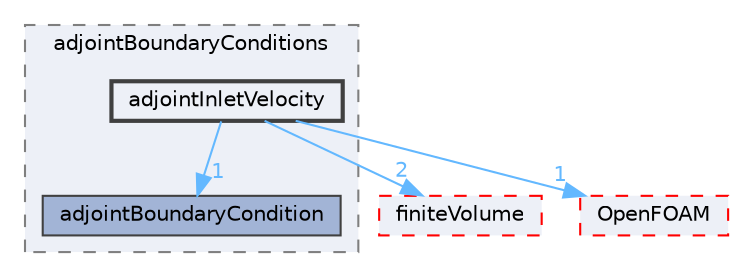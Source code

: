 digraph "src/optimisation/adjointOptimisation/adjoint/adjointBoundaryConditions/adjointInletVelocity"
{
 // LATEX_PDF_SIZE
  bgcolor="transparent";
  edge [fontname=Helvetica,fontsize=10,labelfontname=Helvetica,labelfontsize=10];
  node [fontname=Helvetica,fontsize=10,shape=box,height=0.2,width=0.4];
  compound=true
  subgraph clusterdir_1784f822592d39f816c839dc1a098cdb {
    graph [ bgcolor="#edf0f7", pencolor="grey50", label="adjointBoundaryConditions", fontname=Helvetica,fontsize=10 style="filled,dashed", URL="dir_1784f822592d39f816c839dc1a098cdb.html",tooltip=""]
  dir_652b1198ee2276fb8c8e7ad72509d703 [label="adjointBoundaryCondition", fillcolor="#a2b4d6", color="grey25", style="filled", URL="dir_652b1198ee2276fb8c8e7ad72509d703.html",tooltip=""];
  dir_78e12f93a70730d2210e2ff601515868 [label="adjointInletVelocity", fillcolor="#edf0f7", color="grey25", style="filled,bold", URL="dir_78e12f93a70730d2210e2ff601515868.html",tooltip=""];
  }
  dir_9bd15774b555cf7259a6fa18f99fe99b [label="finiteVolume", fillcolor="#edf0f7", color="red", style="filled,dashed", URL="dir_9bd15774b555cf7259a6fa18f99fe99b.html",tooltip=""];
  dir_c5473ff19b20e6ec4dfe5c310b3778a8 [label="OpenFOAM", fillcolor="#edf0f7", color="red", style="filled,dashed", URL="dir_c5473ff19b20e6ec4dfe5c310b3778a8.html",tooltip=""];
  dir_78e12f93a70730d2210e2ff601515868->dir_652b1198ee2276fb8c8e7ad72509d703 [headlabel="1", labeldistance=1.5 headhref="dir_000041_000032.html" href="dir_000041_000032.html" color="steelblue1" fontcolor="steelblue1"];
  dir_78e12f93a70730d2210e2ff601515868->dir_9bd15774b555cf7259a6fa18f99fe99b [headlabel="2", labeldistance=1.5 headhref="dir_000041_001387.html" href="dir_000041_001387.html" color="steelblue1" fontcolor="steelblue1"];
  dir_78e12f93a70730d2210e2ff601515868->dir_c5473ff19b20e6ec4dfe5c310b3778a8 [headlabel="1", labeldistance=1.5 headhref="dir_000041_002695.html" href="dir_000041_002695.html" color="steelblue1" fontcolor="steelblue1"];
}
